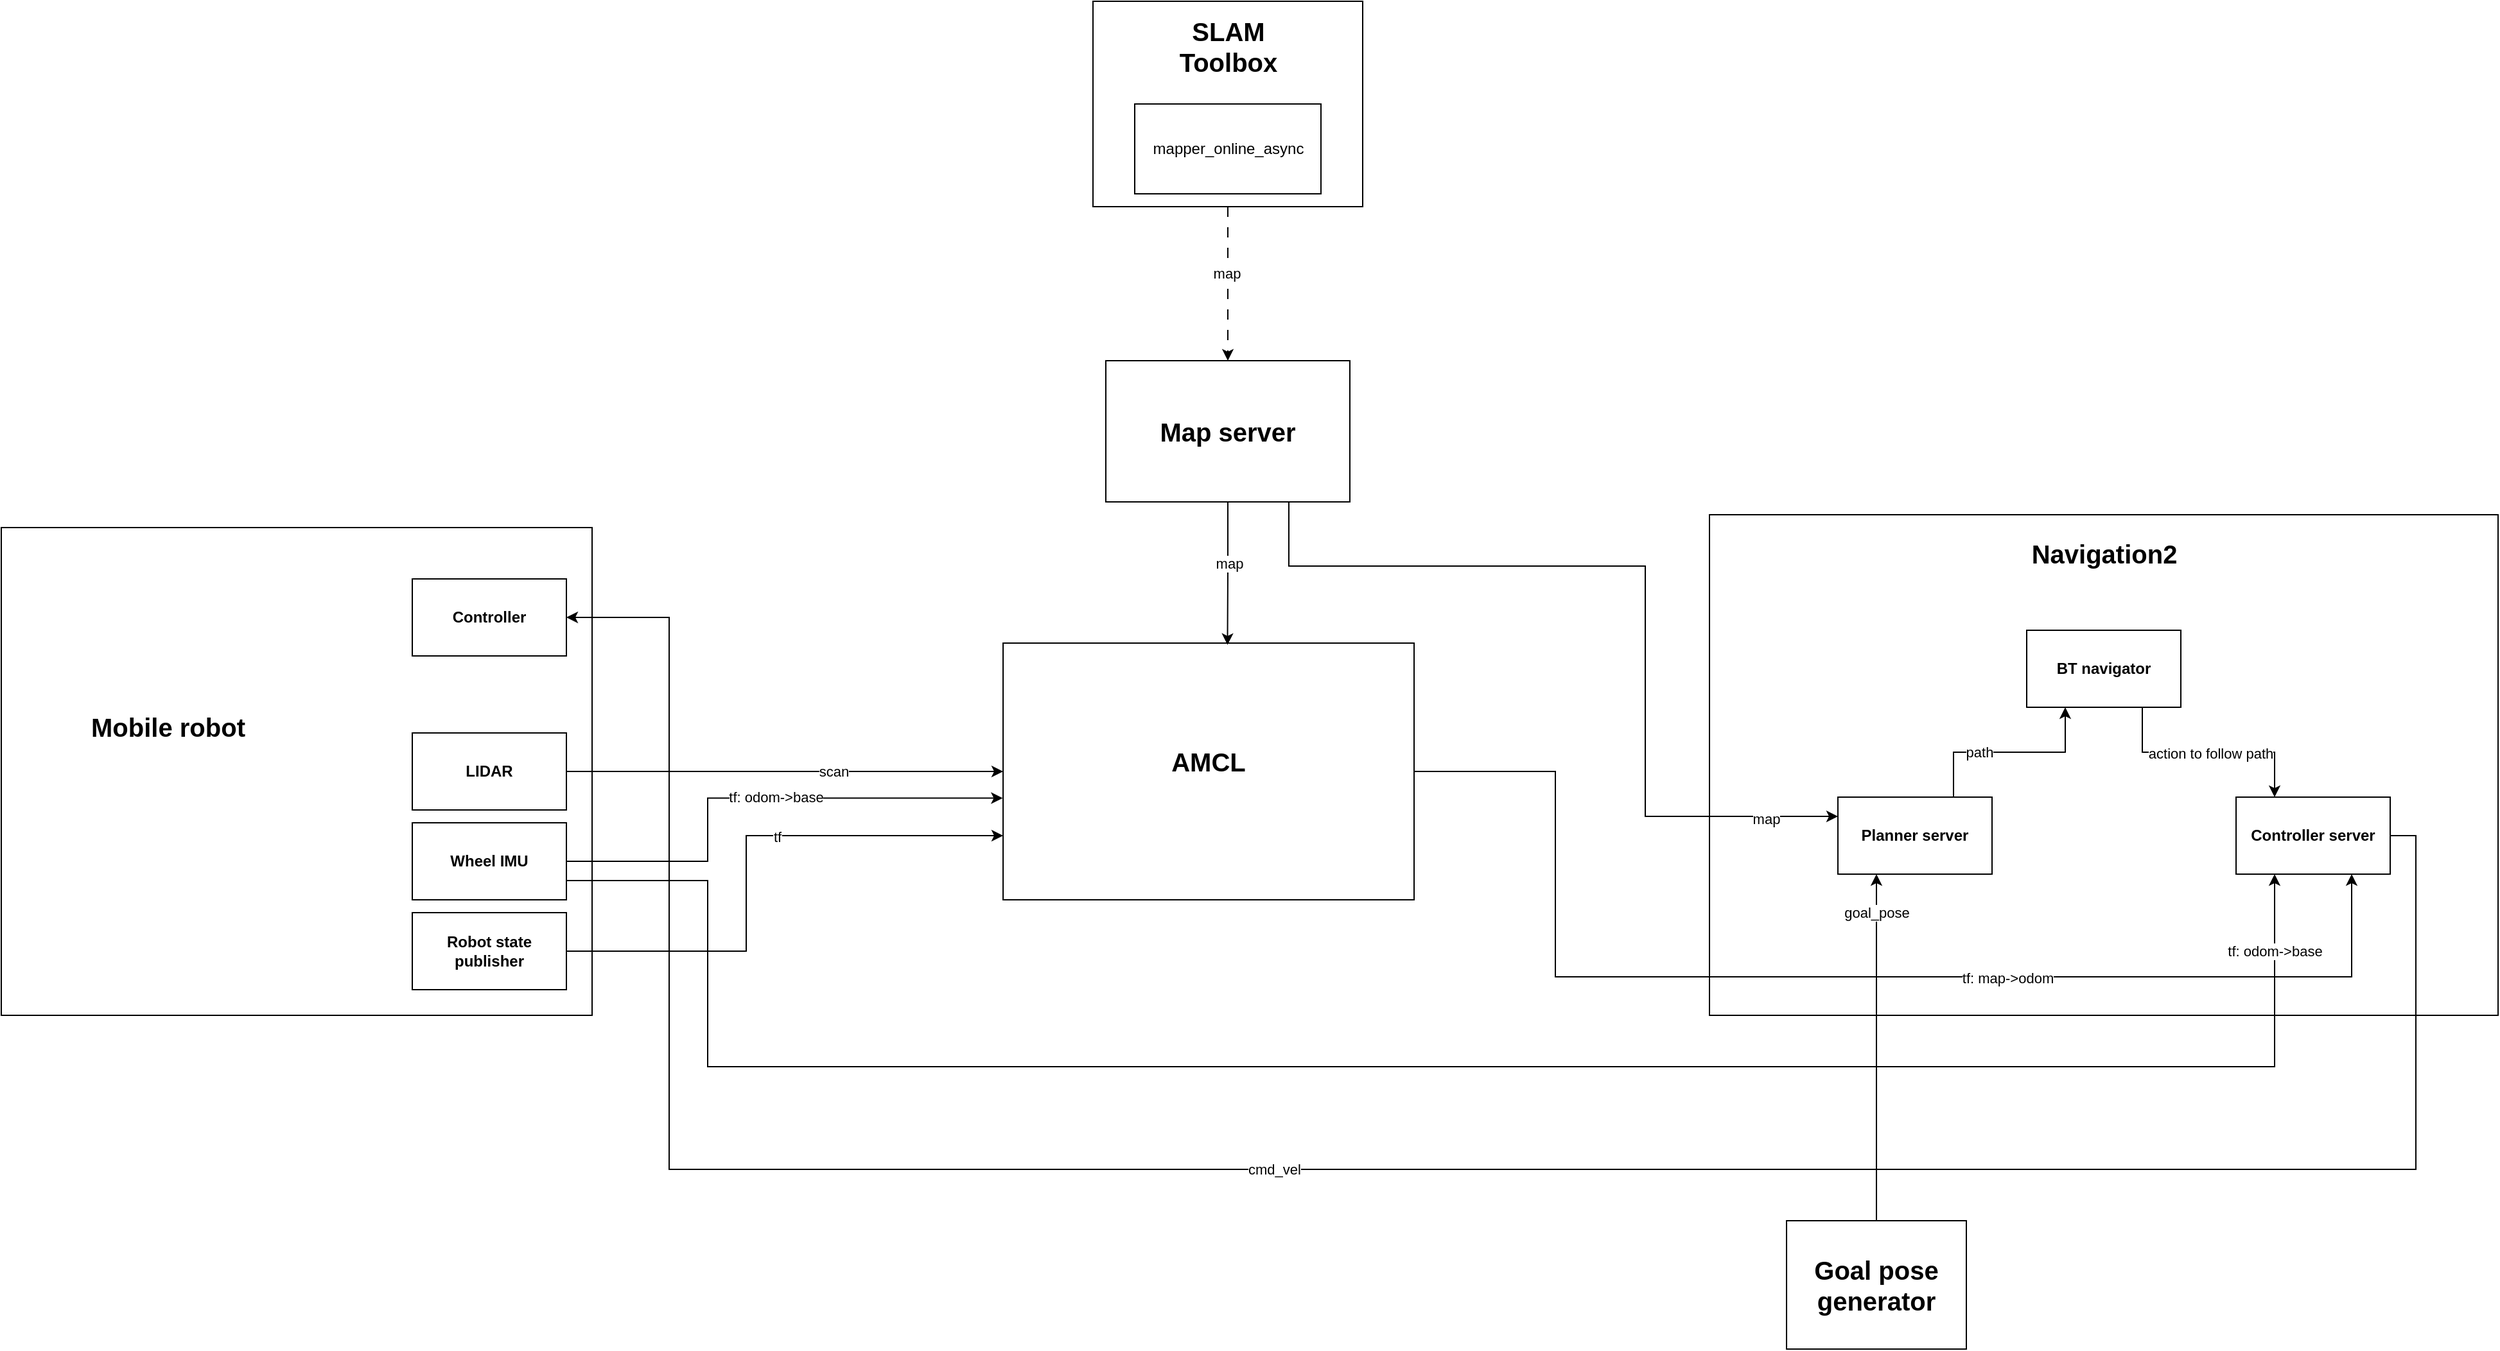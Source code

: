<mxfile version="24.3.1" type="google">
  <diagram name="Page-1" id="kSTMJigtTGhytU9xE_-J">
    <mxGraphModel grid="1" page="1" gridSize="10" guides="1" tooltips="1" connect="1" arrows="1" fold="1" pageScale="1" pageWidth="827" pageHeight="1169" math="0" shadow="0">
      <root>
        <mxCell id="0" />
        <mxCell id="1" parent="0" />
        <mxCell id="2_YhoJzUi5iHZpcyXHdo-2" value="&lt;font style=&quot;font-size: 20px;&quot;&gt;AMCL&lt;/font&gt;&lt;div&gt;&lt;br&gt;&lt;/div&gt;" style="rounded=0;whiteSpace=wrap;html=1;fontStyle=1" vertex="1" parent="1">
          <mxGeometry x="380" y="170" width="320" height="200" as="geometry" />
        </mxCell>
        <mxCell id="2_YhoJzUi5iHZpcyXHdo-23" value="&lt;font style=&quot;font-size: 20px;&quot;&gt;Map server&lt;/font&gt;" style="rounded=0;whiteSpace=wrap;html=1;fontStyle=1" vertex="1" parent="1">
          <mxGeometry x="460" y="-50" width="190" height="110" as="geometry" />
        </mxCell>
        <mxCell id="2_YhoJzUi5iHZpcyXHdo-49" value="" style="group" vertex="1" connectable="0" parent="1">
          <mxGeometry x="-400" y="80" width="460" height="380" as="geometry" />
        </mxCell>
        <mxCell id="2_YhoJzUi5iHZpcyXHdo-1" value="" style="rounded=0;whiteSpace=wrap;html=1;movable=1;resizable=1;rotatable=1;deletable=1;editable=1;locked=0;connectable=1;" vertex="1" parent="2_YhoJzUi5iHZpcyXHdo-49">
          <mxGeometry width="460" height="380" as="geometry" />
        </mxCell>
        <mxCell id="2_YhoJzUi5iHZpcyXHdo-42" value="LIDAR" style="rounded=0;whiteSpace=wrap;html=1;movable=1;resizable=1;rotatable=1;deletable=1;editable=1;locked=0;connectable=1;fontStyle=1" vertex="1" parent="2_YhoJzUi5iHZpcyXHdo-49">
          <mxGeometry x="320" y="160" width="120" height="60" as="geometry" />
        </mxCell>
        <mxCell id="2_YhoJzUi5iHZpcyXHdo-43" value="Wheel IMU" style="rounded=0;whiteSpace=wrap;html=1;movable=1;resizable=1;rotatable=1;deletable=1;editable=1;locked=0;connectable=1;fontStyle=1" vertex="1" parent="2_YhoJzUi5iHZpcyXHdo-49">
          <mxGeometry x="320" y="230" width="120" height="60" as="geometry" />
        </mxCell>
        <mxCell id="2_YhoJzUi5iHZpcyXHdo-47" value="Controller" style="rounded=0;whiteSpace=wrap;html=1;movable=1;resizable=1;rotatable=1;deletable=1;editable=1;locked=0;connectable=1;fontStyle=1" vertex="1" parent="2_YhoJzUi5iHZpcyXHdo-49">
          <mxGeometry x="320" y="40" width="120" height="60" as="geometry" />
        </mxCell>
        <mxCell id="2_YhoJzUi5iHZpcyXHdo-48" value="&lt;font style=&quot;font-size: 20px;&quot;&gt;Mobile robot&lt;/font&gt;" style="text;html=1;align=center;verticalAlign=middle;whiteSpace=wrap;rounded=0;movable=1;resizable=1;rotatable=1;deletable=1;editable=1;locked=0;connectable=1;fontStyle=1" vertex="1" parent="2_YhoJzUi5iHZpcyXHdo-49">
          <mxGeometry x="40" y="110" width="180" height="90" as="geometry" />
        </mxCell>
        <mxCell id="2_YhoJzUi5iHZpcyXHdo-57" value="Robot state publisher" style="rounded=0;whiteSpace=wrap;html=1;fontStyle=1" vertex="1" parent="2_YhoJzUi5iHZpcyXHdo-49">
          <mxGeometry x="320" y="300" width="120" height="60" as="geometry" />
        </mxCell>
        <mxCell id="2_YhoJzUi5iHZpcyXHdo-52" style="edgeStyle=orthogonalEdgeStyle;rounded=0;orthogonalLoop=1;jettySize=auto;html=1;exitX=1;exitY=0.5;exitDx=0;exitDy=0;entryX=0;entryY=0.5;entryDx=0;entryDy=0;" edge="1" parent="1" source="2_YhoJzUi5iHZpcyXHdo-42" target="2_YhoJzUi5iHZpcyXHdo-2">
          <mxGeometry relative="1" as="geometry">
            <mxPoint x="240" y="320.529" as="targetPoint" />
          </mxGeometry>
        </mxCell>
        <mxCell id="2_YhoJzUi5iHZpcyXHdo-53" value="scan" style="edgeLabel;html=1;align=center;verticalAlign=middle;resizable=0;points=[];" vertex="1" connectable="0" parent="2_YhoJzUi5iHZpcyXHdo-52">
          <mxGeometry x="0.221" relative="1" as="geometry">
            <mxPoint as="offset" />
          </mxGeometry>
        </mxCell>
        <mxCell id="2_YhoJzUi5iHZpcyXHdo-58" style="edgeStyle=orthogonalEdgeStyle;rounded=0;orthogonalLoop=1;jettySize=auto;html=1;exitX=1;exitY=0.5;exitDx=0;exitDy=0;entryX=0;entryY=0.75;entryDx=0;entryDy=0;" edge="1" parent="1" source="2_YhoJzUi5iHZpcyXHdo-57" target="2_YhoJzUi5iHZpcyXHdo-2">
          <mxGeometry relative="1" as="geometry">
            <mxPoint x="230" y="409.941" as="targetPoint" />
            <Array as="points">
              <mxPoint x="180" y="410" />
              <mxPoint x="180" y="320" />
            </Array>
          </mxGeometry>
        </mxCell>
        <mxCell id="2_YhoJzUi5iHZpcyXHdo-59" value="tf" style="edgeLabel;html=1;align=center;verticalAlign=middle;resizable=0;points=[];" vertex="1" connectable="0" parent="2_YhoJzUi5iHZpcyXHdo-58">
          <mxGeometry x="0.186" y="-1" relative="1" as="geometry">
            <mxPoint x="-1" as="offset" />
          </mxGeometry>
        </mxCell>
        <mxCell id="2_YhoJzUi5iHZpcyXHdo-60" style="edgeStyle=orthogonalEdgeStyle;rounded=0;orthogonalLoop=1;jettySize=auto;html=1;exitX=0.5;exitY=1;exitDx=0;exitDy=0;entryX=0.546;entryY=0.007;entryDx=0;entryDy=0;entryPerimeter=0;" edge="1" parent="1" source="2_YhoJzUi5iHZpcyXHdo-23" target="2_YhoJzUi5iHZpcyXHdo-2">
          <mxGeometry relative="1" as="geometry" />
        </mxCell>
        <mxCell id="2_YhoJzUi5iHZpcyXHdo-61" value="map" style="edgeLabel;html=1;align=center;verticalAlign=middle;resizable=0;points=[];" vertex="1" connectable="0" parent="2_YhoJzUi5iHZpcyXHdo-60">
          <mxGeometry x="-0.136" y="1" relative="1" as="geometry">
            <mxPoint y="-1" as="offset" />
          </mxGeometry>
        </mxCell>
        <mxCell id="2_YhoJzUi5iHZpcyXHdo-54" style="edgeStyle=orthogonalEdgeStyle;rounded=0;orthogonalLoop=1;jettySize=auto;html=1;exitX=1;exitY=0.5;exitDx=0;exitDy=0;entryX=-0.001;entryY=0.604;entryDx=0;entryDy=0;entryPerimeter=0;" edge="1" parent="1" source="2_YhoJzUi5iHZpcyXHdo-43" target="2_YhoJzUi5iHZpcyXHdo-2">
          <mxGeometry relative="1" as="geometry">
            <mxPoint x="163" y="340" as="targetPoint" />
            <Array as="points">
              <mxPoint x="150" y="340" />
              <mxPoint x="150" y="291" />
            </Array>
          </mxGeometry>
        </mxCell>
        <mxCell id="2_YhoJzUi5iHZpcyXHdo-65" value="tf: odom-&amp;gt;base" style="edgeLabel;html=1;align=center;verticalAlign=middle;resizable=0;points=[];" vertex="1" connectable="0" parent="2_YhoJzUi5iHZpcyXHdo-54">
          <mxGeometry x="0.091" y="1" relative="1" as="geometry">
            <mxPoint as="offset" />
          </mxGeometry>
        </mxCell>
        <mxCell id="2_YhoJzUi5iHZpcyXHdo-74" value="" style="group" vertex="1" connectable="0" parent="1">
          <mxGeometry x="930" y="70" width="614" height="390" as="geometry" />
        </mxCell>
        <mxCell id="2_YhoJzUi5iHZpcyXHdo-21" value="" style="rounded=0;whiteSpace=wrap;html=1;" vertex="1" parent="2_YhoJzUi5iHZpcyXHdo-74">
          <mxGeometry width="614" height="390" as="geometry" />
        </mxCell>
        <mxCell id="2_YhoJzUi5iHZpcyXHdo-72" style="edgeStyle=orthogonalEdgeStyle;rounded=0;orthogonalLoop=1;jettySize=auto;html=1;exitX=0.75;exitY=1;exitDx=0;exitDy=0;entryX=0.25;entryY=0;entryDx=0;entryDy=0;" edge="1" parent="2_YhoJzUi5iHZpcyXHdo-74" source="2_YhoJzUi5iHZpcyXHdo-66" target="2_YhoJzUi5iHZpcyXHdo-68">
          <mxGeometry relative="1" as="geometry" />
        </mxCell>
        <mxCell id="2_YhoJzUi5iHZpcyXHdo-73" value="action to follow path" style="edgeLabel;html=1;align=center;verticalAlign=middle;resizable=0;points=[];" vertex="1" connectable="0" parent="2_YhoJzUi5iHZpcyXHdo-72">
          <mxGeometry x="-0.309" y="-1" relative="1" as="geometry">
            <mxPoint x="28" as="offset" />
          </mxGeometry>
        </mxCell>
        <mxCell id="2_YhoJzUi5iHZpcyXHdo-66" value="BT navigator" style="rounded=0;whiteSpace=wrap;html=1;fontStyle=1" vertex="1" parent="2_YhoJzUi5iHZpcyXHdo-74">
          <mxGeometry x="247" y="90" width="120" height="60" as="geometry" />
        </mxCell>
        <mxCell id="2_YhoJzUi5iHZpcyXHdo-70" style="edgeStyle=orthogonalEdgeStyle;rounded=0;orthogonalLoop=1;jettySize=auto;html=1;exitX=0.75;exitY=0;exitDx=0;exitDy=0;entryX=0.25;entryY=1;entryDx=0;entryDy=0;" edge="1" parent="2_YhoJzUi5iHZpcyXHdo-74" source="2_YhoJzUi5iHZpcyXHdo-67" target="2_YhoJzUi5iHZpcyXHdo-66">
          <mxGeometry relative="1" as="geometry" />
        </mxCell>
        <mxCell id="2_YhoJzUi5iHZpcyXHdo-71" value="path" style="edgeLabel;html=1;align=center;verticalAlign=middle;resizable=0;points=[];" vertex="1" connectable="0" parent="2_YhoJzUi5iHZpcyXHdo-70">
          <mxGeometry x="-0.299" relative="1" as="geometry">
            <mxPoint as="offset" />
          </mxGeometry>
        </mxCell>
        <mxCell id="2_YhoJzUi5iHZpcyXHdo-67" value="Planner server" style="rounded=0;whiteSpace=wrap;html=1;fontStyle=1" vertex="1" parent="2_YhoJzUi5iHZpcyXHdo-74">
          <mxGeometry x="100" y="220" width="120" height="60" as="geometry" />
        </mxCell>
        <mxCell id="2_YhoJzUi5iHZpcyXHdo-68" value="Controller server" style="rounded=0;whiteSpace=wrap;html=1;fontStyle=1" vertex="1" parent="2_YhoJzUi5iHZpcyXHdo-74">
          <mxGeometry x="410" y="220" width="120" height="60" as="geometry" />
        </mxCell>
        <mxCell id="2_YhoJzUi5iHZpcyXHdo-69" value="Navigation2" style="text;html=1;align=center;verticalAlign=middle;whiteSpace=wrap;rounded=0;fontSize=20;fontStyle=1" vertex="1" parent="2_YhoJzUi5iHZpcyXHdo-74">
          <mxGeometry x="255.5" y="10" width="103" height="40" as="geometry" />
        </mxCell>
        <mxCell id="2_YhoJzUi5iHZpcyXHdo-78" style="edgeStyle=orthogonalEdgeStyle;rounded=0;orthogonalLoop=1;jettySize=auto;html=1;exitX=0.75;exitY=1;exitDx=0;exitDy=0;entryX=0;entryY=0.25;entryDx=0;entryDy=0;" edge="1" parent="1" source="2_YhoJzUi5iHZpcyXHdo-23" target="2_YhoJzUi5iHZpcyXHdo-67">
          <mxGeometry relative="1" as="geometry">
            <Array as="points">
              <mxPoint x="602" y="110" />
              <mxPoint x="880" y="110" />
              <mxPoint x="880" y="305" />
            </Array>
          </mxGeometry>
        </mxCell>
        <mxCell id="2_YhoJzUi5iHZpcyXHdo-79" value="map" style="edgeLabel;html=1;align=center;verticalAlign=middle;resizable=0;points=[];" vertex="1" connectable="0" parent="2_YhoJzUi5iHZpcyXHdo-78">
          <mxGeometry x="0.834" y="-2" relative="1" as="geometry">
            <mxPoint as="offset" />
          </mxGeometry>
        </mxCell>
        <mxCell id="2_YhoJzUi5iHZpcyXHdo-80" style="edgeStyle=orthogonalEdgeStyle;rounded=0;orthogonalLoop=1;jettySize=auto;html=1;exitX=1;exitY=0.75;exitDx=0;exitDy=0;entryX=0.25;entryY=1;entryDx=0;entryDy=0;" edge="1" parent="1" source="2_YhoJzUi5iHZpcyXHdo-43" target="2_YhoJzUi5iHZpcyXHdo-68">
          <mxGeometry relative="1" as="geometry">
            <Array as="points">
              <mxPoint x="150" y="355" />
              <mxPoint x="150" y="500" />
              <mxPoint x="1370" y="500" />
            </Array>
          </mxGeometry>
        </mxCell>
        <mxCell id="2_YhoJzUi5iHZpcyXHdo-82" value="tf: odom-&amp;gt;base" style="edgeLabel;html=1;align=center;verticalAlign=middle;resizable=0;points=[];" vertex="1" connectable="0" parent="2_YhoJzUi5iHZpcyXHdo-80">
          <mxGeometry x="0.927" relative="1" as="geometry">
            <mxPoint as="offset" />
          </mxGeometry>
        </mxCell>
        <mxCell id="2_YhoJzUi5iHZpcyXHdo-62" style="edgeStyle=orthogonalEdgeStyle;rounded=0;orthogonalLoop=1;jettySize=auto;html=1;exitX=1;exitY=0.5;exitDx=0;exitDy=0;entryX=0.75;entryY=1;entryDx=0;entryDy=0;" edge="1" parent="1" source="2_YhoJzUi5iHZpcyXHdo-2" target="2_YhoJzUi5iHZpcyXHdo-68">
          <mxGeometry relative="1" as="geometry">
            <mxPoint x="850" y="269.941" as="targetPoint" />
            <Array as="points">
              <mxPoint x="810" y="270" />
              <mxPoint x="810" y="430" />
              <mxPoint x="1430" y="430" />
            </Array>
          </mxGeometry>
        </mxCell>
        <mxCell id="2_YhoJzUi5iHZpcyXHdo-63" value="tf: map-&amp;gt;odom" style="edgeLabel;html=1;align=center;verticalAlign=middle;resizable=0;points=[];" vertex="1" connectable="0" parent="2_YhoJzUi5iHZpcyXHdo-62">
          <mxGeometry x="0.282" y="-1" relative="1" as="geometry">
            <mxPoint as="offset" />
          </mxGeometry>
        </mxCell>
        <mxCell id="2_YhoJzUi5iHZpcyXHdo-83" style="edgeStyle=orthogonalEdgeStyle;rounded=0;orthogonalLoop=1;jettySize=auto;html=1;exitX=1;exitY=0.5;exitDx=0;exitDy=0;entryX=1;entryY=0.5;entryDx=0;entryDy=0;" edge="1" parent="1" source="2_YhoJzUi5iHZpcyXHdo-68" target="2_YhoJzUi5iHZpcyXHdo-47">
          <mxGeometry relative="1" as="geometry">
            <Array as="points">
              <mxPoint x="1480" y="320" />
              <mxPoint x="1480" y="580" />
              <mxPoint x="120" y="580" />
              <mxPoint x="120" y="150" />
            </Array>
          </mxGeometry>
        </mxCell>
        <mxCell id="2_YhoJzUi5iHZpcyXHdo-84" value="cmd_vel" style="edgeLabel;html=1;align=center;verticalAlign=middle;resizable=0;points=[];" vertex="1" connectable="0" parent="2_YhoJzUi5iHZpcyXHdo-83">
          <mxGeometry x="-0.274" relative="1" as="geometry">
            <mxPoint x="-389" as="offset" />
          </mxGeometry>
        </mxCell>
        <mxCell id="2_YhoJzUi5iHZpcyXHdo-86" style="edgeStyle=orthogonalEdgeStyle;rounded=0;orthogonalLoop=1;jettySize=auto;html=1;exitX=0.5;exitY=0;exitDx=0;exitDy=0;entryX=0.25;entryY=1;entryDx=0;entryDy=0;" edge="1" parent="1" source="2_YhoJzUi5iHZpcyXHdo-85" target="2_YhoJzUi5iHZpcyXHdo-67">
          <mxGeometry relative="1" as="geometry" />
        </mxCell>
        <mxCell id="2_YhoJzUi5iHZpcyXHdo-88" value="goal_pose" style="edgeLabel;html=1;align=center;verticalAlign=middle;resizable=0;points=[];" vertex="1" connectable="0" parent="2_YhoJzUi5iHZpcyXHdo-86">
          <mxGeometry x="0.79" relative="1" as="geometry">
            <mxPoint y="1" as="offset" />
          </mxGeometry>
        </mxCell>
        <mxCell id="2_YhoJzUi5iHZpcyXHdo-85" value="&lt;font style=&quot;font-size: 20px;&quot;&gt;Goal pose generator&lt;/font&gt;" style="rounded=0;whiteSpace=wrap;html=1;fontStyle=1" vertex="1" parent="1">
          <mxGeometry x="990" y="620" width="140" height="100" as="geometry" />
        </mxCell>
        <mxCell id="2_YhoJzUi5iHZpcyXHdo-94" value="" style="group;fontStyle=1" vertex="1" connectable="0" parent="1">
          <mxGeometry x="450" y="-330" width="210" height="160" as="geometry" />
        </mxCell>
        <mxCell id="2_YhoJzUi5iHZpcyXHdo-89" value="" style="rounded=0;whiteSpace=wrap;html=1;" vertex="1" parent="2_YhoJzUi5iHZpcyXHdo-94">
          <mxGeometry width="210" height="160" as="geometry" />
        </mxCell>
        <mxCell id="2_YhoJzUi5iHZpcyXHdo-92" value="mapper_online_async" style="rounded=0;whiteSpace=wrap;html=1;" vertex="1" parent="2_YhoJzUi5iHZpcyXHdo-94">
          <mxGeometry x="32.5" y="80" width="145" height="70" as="geometry" />
        </mxCell>
        <mxCell id="2_YhoJzUi5iHZpcyXHdo-93" value="SLAM Toolbox" style="text;html=1;align=center;verticalAlign=middle;whiteSpace=wrap;rounded=0;fontSize=20;fontStyle=1" vertex="1" parent="2_YhoJzUi5iHZpcyXHdo-94">
          <mxGeometry x="52.5" y="10" width="105" height="50" as="geometry" />
        </mxCell>
        <mxCell id="2_YhoJzUi5iHZpcyXHdo-95" style="edgeStyle=orthogonalEdgeStyle;rounded=0;orthogonalLoop=1;jettySize=auto;html=1;exitX=0.5;exitY=1;exitDx=0;exitDy=0;entryX=0.5;entryY=0;entryDx=0;entryDy=0;dashed=1;dashPattern=8 8;" edge="1" parent="1" source="2_YhoJzUi5iHZpcyXHdo-89" target="2_YhoJzUi5iHZpcyXHdo-23">
          <mxGeometry relative="1" as="geometry" />
        </mxCell>
        <mxCell id="2_YhoJzUi5iHZpcyXHdo-96" value="map" style="edgeLabel;html=1;align=center;verticalAlign=middle;resizable=0;points=[];" vertex="1" connectable="0" parent="2_YhoJzUi5iHZpcyXHdo-95">
          <mxGeometry x="-0.137" y="-1" relative="1" as="geometry">
            <mxPoint as="offset" />
          </mxGeometry>
        </mxCell>
      </root>
    </mxGraphModel>
  </diagram>
</mxfile>

